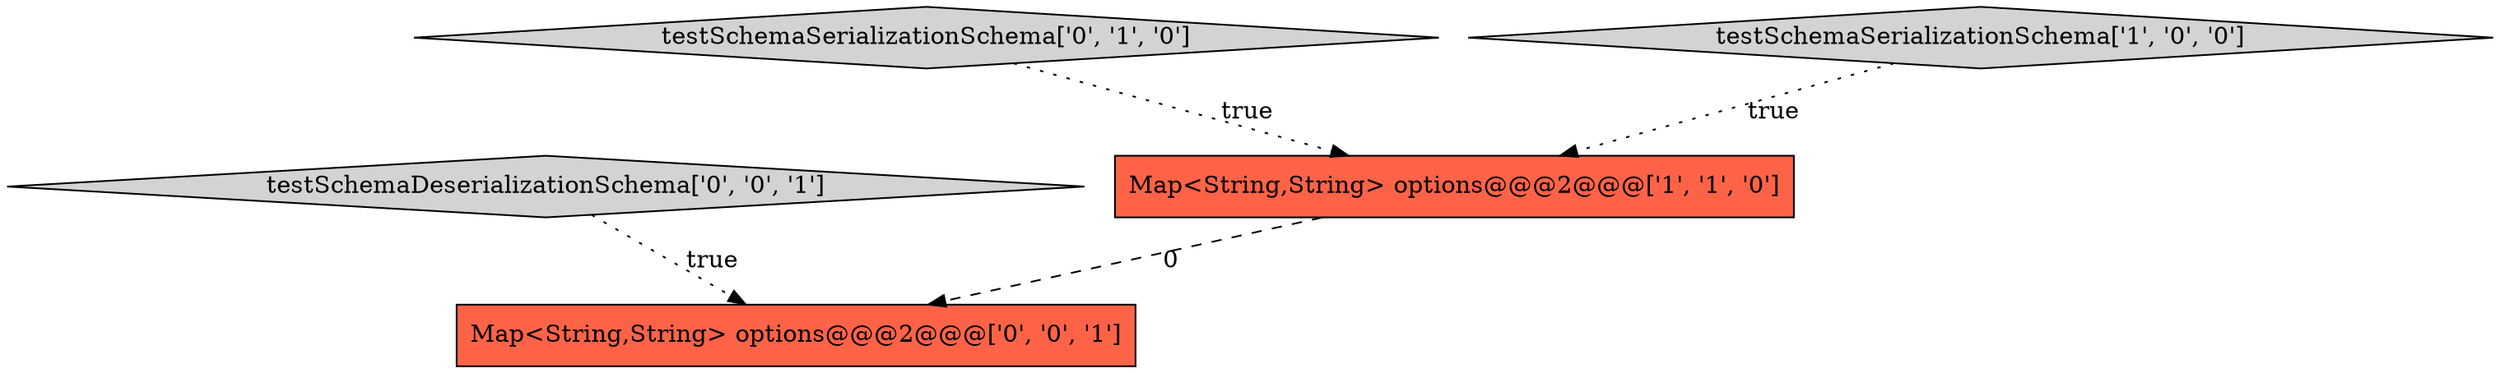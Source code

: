 digraph {
4 [style = filled, label = "testSchemaDeserializationSchema['0', '0', '1']", fillcolor = lightgray, shape = diamond image = "AAA0AAABBB3BBB"];
0 [style = filled, label = "Map<String,String> options@@@2@@@['1', '1', '0']", fillcolor = tomato, shape = box image = "AAA0AAABBB1BBB"];
2 [style = filled, label = "testSchemaSerializationSchema['0', '1', '0']", fillcolor = lightgray, shape = diamond image = "AAA0AAABBB2BBB"];
1 [style = filled, label = "testSchemaSerializationSchema['1', '0', '0']", fillcolor = lightgray, shape = diamond image = "AAA0AAABBB1BBB"];
3 [style = filled, label = "Map<String,String> options@@@2@@@['0', '0', '1']", fillcolor = tomato, shape = box image = "AAA0AAABBB3BBB"];
0->3 [style = dashed, label="0"];
2->0 [style = dotted, label="true"];
4->3 [style = dotted, label="true"];
1->0 [style = dotted, label="true"];
}
